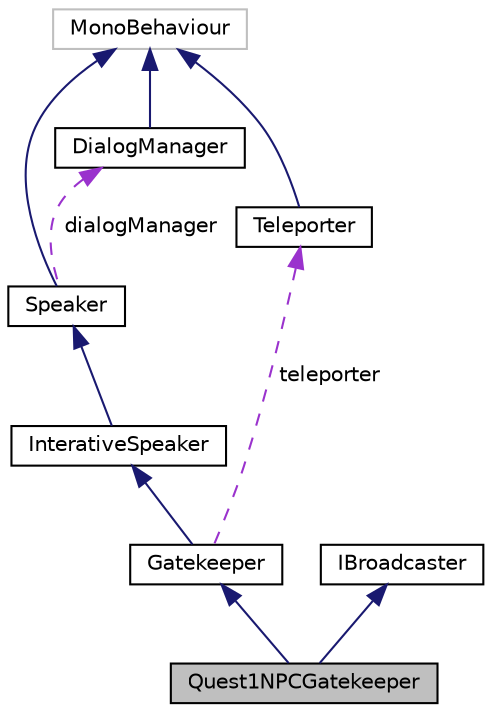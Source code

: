 digraph "Quest1NPCGatekeeper"
{
  edge [fontname="Helvetica",fontsize="10",labelfontname="Helvetica",labelfontsize="10"];
  node [fontname="Helvetica",fontsize="10",shape=record];
  Node6 [label="Quest1NPCGatekeeper",height=0.2,width=0.4,color="black", fillcolor="grey75", style="filled", fontcolor="black"];
  Node7 -> Node6 [dir="back",color="midnightblue",fontsize="10",style="solid",fontname="Helvetica"];
  Node7 [label="Gatekeeper",height=0.2,width=0.4,color="black", fillcolor="white", style="filled",URL="$class_gatekeeper.html",tooltip="This NPC is responsible for teleporting the player on the ticket gates. "];
  Node8 -> Node7 [dir="back",color="midnightblue",fontsize="10",style="solid",fontname="Helvetica"];
  Node8 [label="InterativeSpeaker",height=0.2,width=0.4,color="black", fillcolor="white", style="filled",URL="$class_interative_speaker.html",tooltip="Developed by: Higor (hcmb) An InterativeSpeaker is a Speaker that starts the dialog when the player p..."];
  Node9 -> Node8 [dir="back",color="midnightblue",fontsize="10",style="solid",fontname="Helvetica"];
  Node9 [label="Speaker",height=0.2,width=0.4,color="black", fillcolor="white", style="filled",URL="$class_speaker.html",tooltip="Developed by: Higor (hcmb) Speaker is an abstract class wich contains only a list of dialog trees tha..."];
  Node10 -> Node9 [dir="back",color="midnightblue",fontsize="10",style="solid",fontname="Helvetica"];
  Node10 [label="MonoBehaviour",height=0.2,width=0.4,color="grey75", fillcolor="white", style="filled"];
  Node11 -> Node9 [dir="back",color="darkorchid3",fontsize="10",style="dashed",label=" dialogManager" ,fontname="Helvetica"];
  Node11 [label="DialogManager",height=0.2,width=0.4,color="black", fillcolor="white", style="filled",URL="$class_dialog_manager.html",tooltip="Manages the dialog system. "];
  Node10 -> Node11 [dir="back",color="midnightblue",fontsize="10",style="solid",fontname="Helvetica"];
  Node12 -> Node7 [dir="back",color="darkorchid3",fontsize="10",style="dashed",label=" teleporter" ,fontname="Helvetica"];
  Node12 [label="Teleporter",height=0.2,width=0.4,color="black", fillcolor="white", style="filled",URL="$class_teleporter.html",tooltip="Can move an gameobject for a target destination calling fade in/out effects Developed by: Higor (hcmb..."];
  Node10 -> Node12 [dir="back",color="midnightblue",fontsize="10",style="solid",fontname="Helvetica"];
  Node13 -> Node6 [dir="back",color="midnightblue",fontsize="10",style="solid",fontname="Helvetica"];
  Node13 [label="IBroadcaster",height=0.2,width=0.4,color="black", fillcolor="white", style="filled",URL="$interface_i_broadcaster.html"];
}
